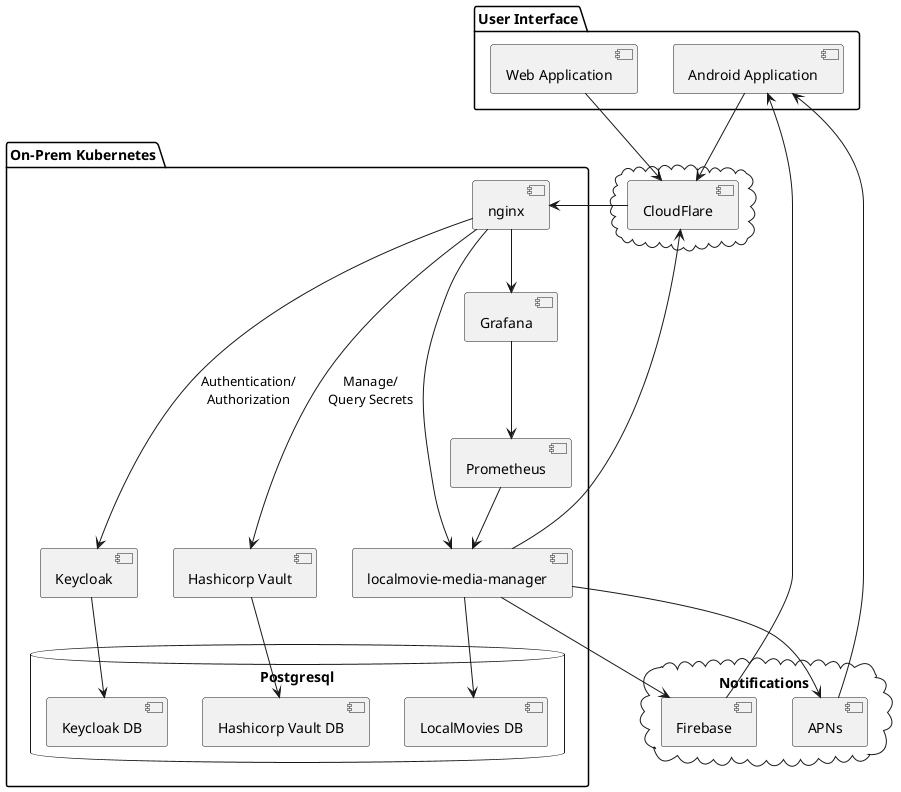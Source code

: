 @startuml

package "User Interface" {
  [Web Application]
  [Android Application]
}

package "On-Prem Kubernetes" {
  [nginx]
  [Keycloak]
  [Hashicorp Vault]
  [localmovie-media-manager]
  [Prometheus]
  [Grafana]
  database "Postgresql" {
    [LocalMovies DB]
    [Keycloak DB]
    [Hashicorp Vault DB]
  }
}

cloud {
  [CloudFlare]
}

cloud "Notifications" {
  [Firebase]
  [APNs]
}

[Web Application] --> [CloudFlare]
[Web Application] -[hidden]down-> [nginx]
[Android Application] --> [CloudFlare]
[Android Application] -[hidden]down-> [nginx]


[CloudFlare] -down-> [nginx]

[nginx] --> [Keycloak] : Authentication/\nAuthorization
[nginx] --> [localmovie-media-manager]
[nginx] --> [Hashicorp Vault] : Manage/\nQuery Secrets
[nginx] --> [Grafana]

[localmovie-media-manager] --> [Firebase]
[localmovie-media-manager] --> [APNs]
[Firebase] --> [Android Application]
[APNs] --> [Android Application]

[localmovie-media-manager] -up-> [CloudFlare]

[localmovie-media-manager] --> [LocalMovies DB]
[Keycloak] --> [Keycloak DB]
[Hashicorp Vault] --> [Hashicorp Vault DB]

[Prometheus] --> [localmovie-media-manager]
[Grafana] --> [Prometheus]

@enduml